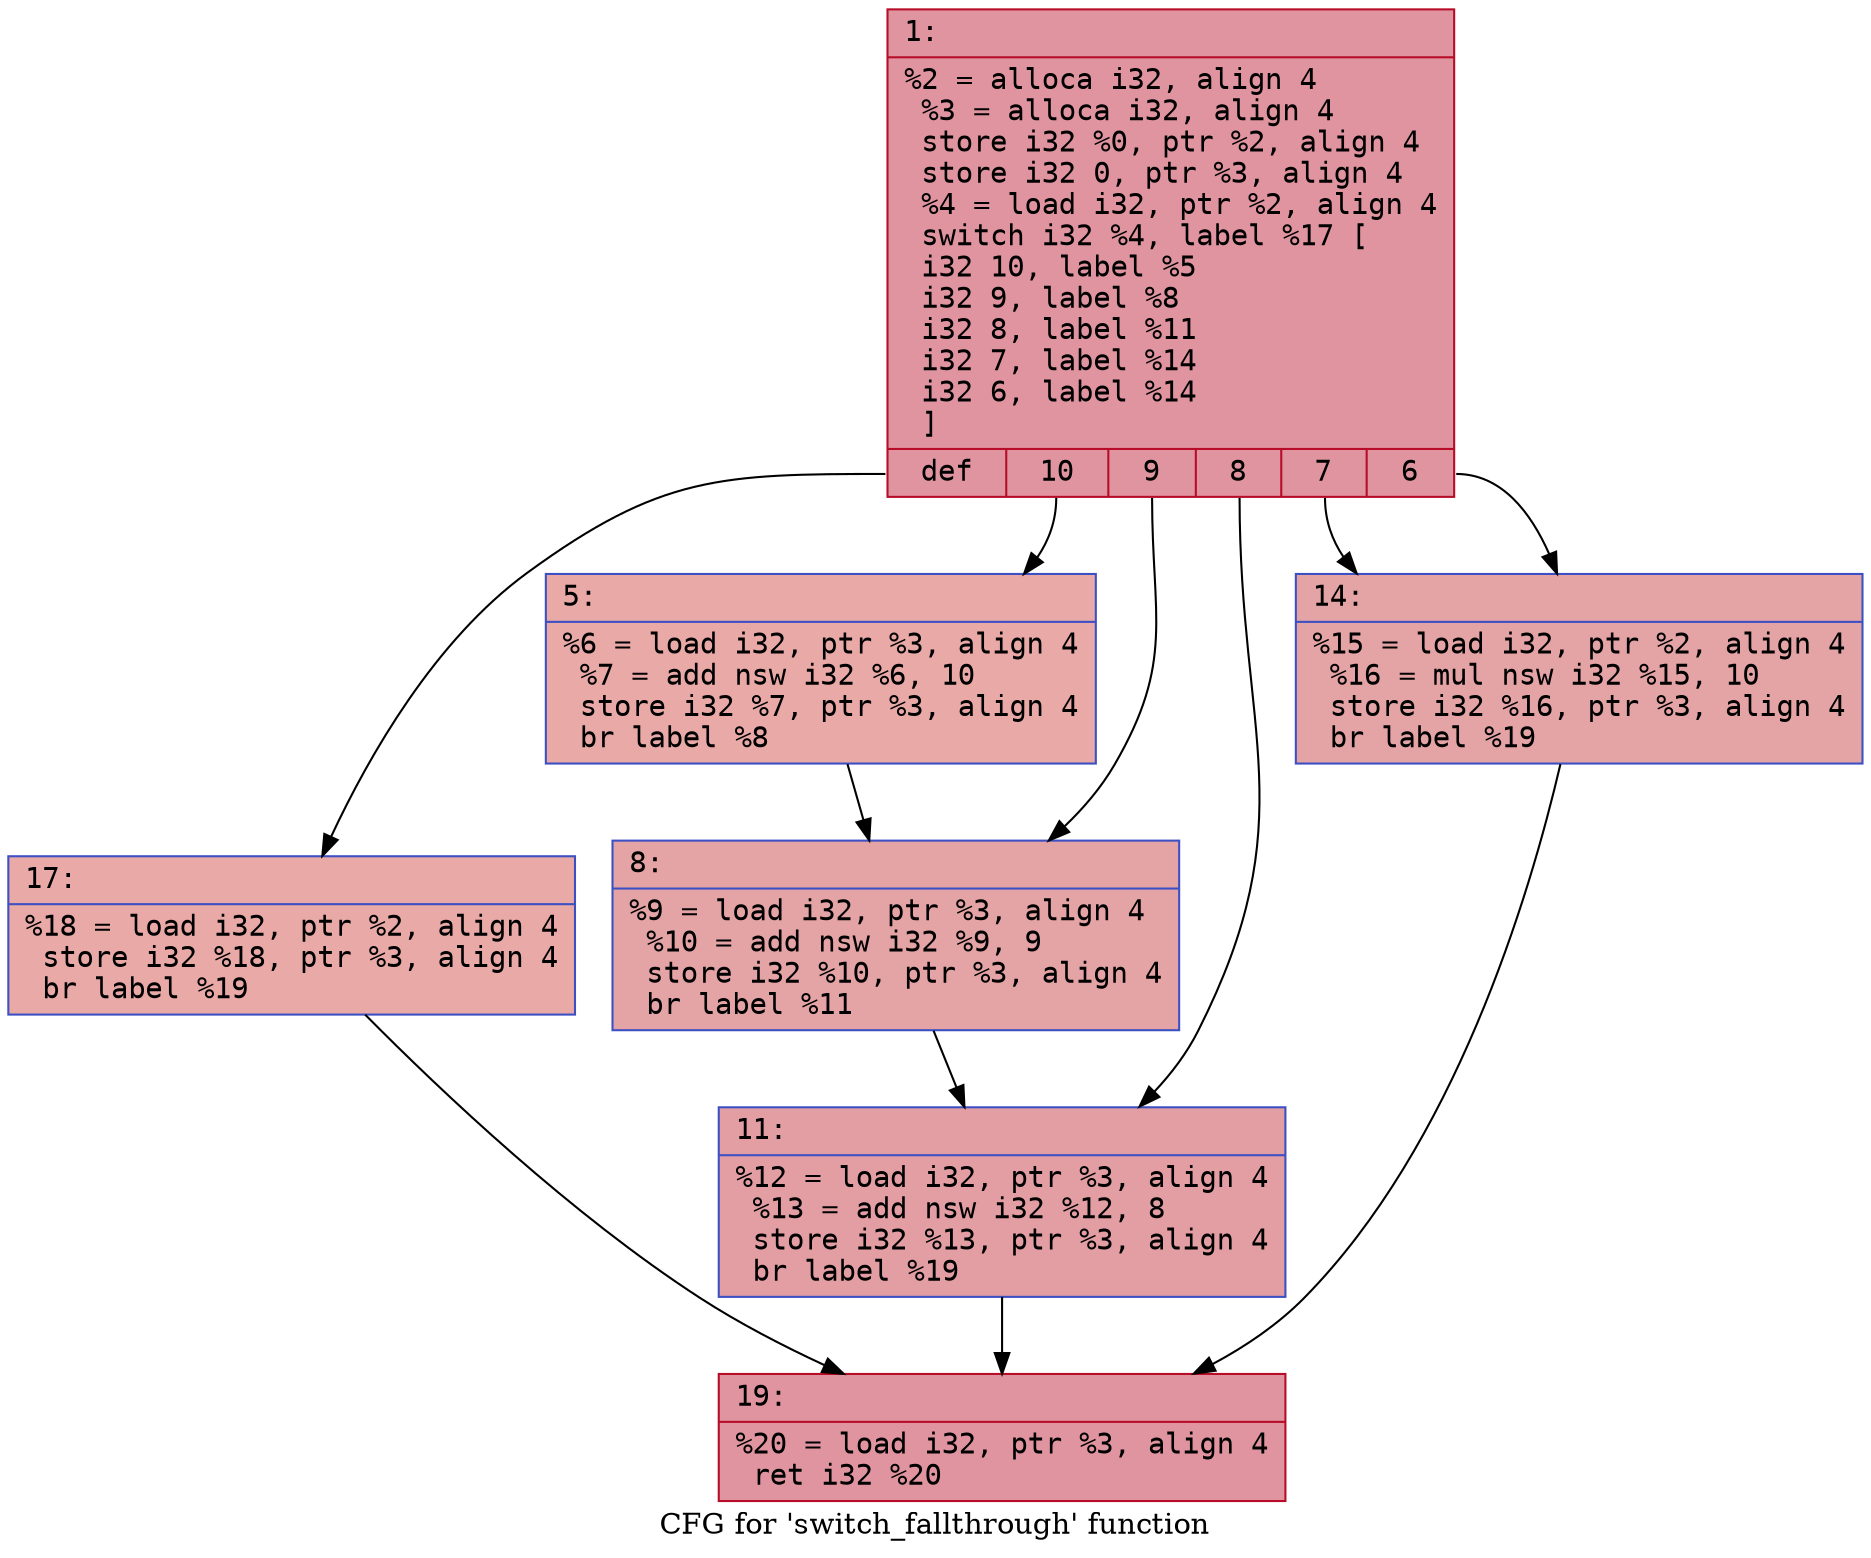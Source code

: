 digraph "CFG for 'switch_fallthrough' function" {
	label="CFG for 'switch_fallthrough' function";

	Node0x5892862ce780 [shape=record,color="#b70d28ff", style=filled, fillcolor="#b70d2870" fontname="Courier",label="{1:\l|  %2 = alloca i32, align 4\l  %3 = alloca i32, align 4\l  store i32 %0, ptr %2, align 4\l  store i32 0, ptr %3, align 4\l  %4 = load i32, ptr %2, align 4\l  switch i32 %4, label %17 [\l    i32 10, label %5\l    i32 9, label %8\l    i32 8, label %11\l    i32 7, label %14\l    i32 6, label %14\l  ]\l|{<s0>def|<s1>10|<s2>9|<s3>8|<s4>7|<s5>6}}"];
	Node0x5892862ce780:s0 -> Node0x5892862cf8f0;
	Node0x5892862ce780:s1 -> Node0x5892862cf950;
	Node0x5892862ce780:s2 -> Node0x5892862cf9e0;
	Node0x5892862ce780:s3 -> Node0x5892862cfa70;
	Node0x5892862ce780:s4 -> Node0x5892862cfb00;
	Node0x5892862ce780:s5 -> Node0x5892862cfb00;
	Node0x5892862cf950 [shape=record,color="#3d50c3ff", style=filled, fillcolor="#ca3b3770" fontname="Courier",label="{5:\l|  %6 = load i32, ptr %3, align 4\l  %7 = add nsw i32 %6, 10\l  store i32 %7, ptr %3, align 4\l  br label %8\l}"];
	Node0x5892862cf950 -> Node0x5892862cf9e0;
	Node0x5892862cf9e0 [shape=record,color="#3d50c3ff", style=filled, fillcolor="#c32e3170" fontname="Courier",label="{8:\l|  %9 = load i32, ptr %3, align 4\l  %10 = add nsw i32 %9, 9\l  store i32 %10, ptr %3, align 4\l  br label %11\l}"];
	Node0x5892862cf9e0 -> Node0x5892862cfa70;
	Node0x5892862cfa70 [shape=record,color="#3d50c3ff", style=filled, fillcolor="#be242e70" fontname="Courier",label="{11:\l|  %12 = load i32, ptr %3, align 4\l  %13 = add nsw i32 %12, 8\l  store i32 %13, ptr %3, align 4\l  br label %19\l}"];
	Node0x5892862cfa70 -> Node0x5892862d01c0;
	Node0x5892862cfb00 [shape=record,color="#3d50c3ff", style=filled, fillcolor="#c32e3170" fontname="Courier",label="{14:\l|  %15 = load i32, ptr %2, align 4\l  %16 = mul nsw i32 %15, 10\l  store i32 %16, ptr %3, align 4\l  br label %19\l}"];
	Node0x5892862cfb00 -> Node0x5892862d01c0;
	Node0x5892862cf8f0 [shape=record,color="#3d50c3ff", style=filled, fillcolor="#ca3b3770" fontname="Courier",label="{17:\l|  %18 = load i32, ptr %2, align 4\l  store i32 %18, ptr %3, align 4\l  br label %19\l}"];
	Node0x5892862cf8f0 -> Node0x5892862d01c0;
	Node0x5892862d01c0 [shape=record,color="#b70d28ff", style=filled, fillcolor="#b70d2870" fontname="Courier",label="{19:\l|  %20 = load i32, ptr %3, align 4\l  ret i32 %20\l}"];
}
